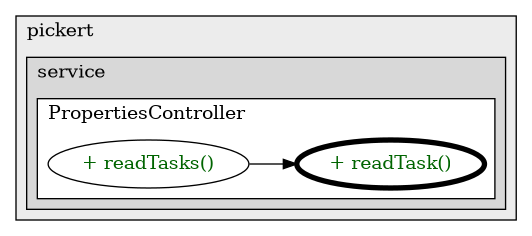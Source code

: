 @startuml

/' diagram meta data start
config=CallConfiguration;
{
  "rootMethod": "de.pickert.service.PropertiesController#readTask(String)",
  "projectClassification": {
    "searchMode": "OpenProject", // OpenProject, AllProjects
    "includedProjects": "",
    "pathEndKeywords": "*.impl",
    "isClientPath": "",
    "isClientName": "",
    "isTestPath": "",
    "isTestName": "",
    "isMappingPath": "",
    "isMappingName": "",
    "isDataAccessPath": "",
    "isDataAccessName": "",
    "isDataStructurePath": "",
    "isDataStructureName": "",
    "isInterfaceStructuresPath": "",
    "isInterfaceStructuresName": "",
    "isEntryPointPath": "",
    "isEntryPointName": ""
  },
  "graphRestriction": {
    "classPackageExcludeFilter": "",
    "classPackageIncludeFilter": "",
    "classNameExcludeFilter": "",
    "classNameIncludeFilter": "",
    "methodNameExcludeFilter": "",
    "methodNameIncludeFilter": "",
    "removeByInheritance": "", // inheritance/annotation based filtering is done in a second step
    "removeByAnnotation": "",
    "removeByClassPackage": "", // cleanup the graph after inheritance/annotation based filtering is done
    "removeByClassName": "",
    "cutMappings": false,
    "cutEnum": true,
    "cutTests": true,
    "cutClient": true,
    "cutDataAccess": true,
    "cutInterfaceStructures": true,
    "cutDataStructures": true,
    "cutGetterAndSetter": true,
    "cutConstructors": true
  },
  "graphTraversal": {
    "forwardDepth": 3,
    "backwardDepth": 3,
    "classPackageExcludeFilter": "",
    "classPackageIncludeFilter": "",
    "classNameExcludeFilter": "",
    "classNameIncludeFilter": "",
    "methodNameExcludeFilter": "",
    "methodNameIncludeFilter": "",
    "hideMappings": false,
    "hideDataStructures": false,
    "hidePrivateMethods": true,
    "hideInterfaceCalls": true, // indirection: implementation -> interface (is hidden) -> implementation
    "onlyShowApplicationEntryPoints": false // root node is included
  },
  "details": {
    "aggregation": "GroupByClass", // ByClass, GroupByClass, None
    "showMethodParametersTypes": false,
    "showMethodParametersNames": false,
    "showMethodReturnType": false,
    "showPackageLevels": 2,
    "showCallOrder": false,
    "edgeMode": "MethodsOnly", // TypesOnly, MethodsOnly, TypesAndMethods, MethodsAndDirectTypeUsage
    "showDetailedClassStructure": false
  },
  "rootClass": "de.pickert.service.PropertiesController"
}
diagram meta data end '/



digraph g {
    rankdir="LR"
    splines=polyline
    

'nodes 
subgraph cluster_578025050 { 
   	label=pickert
	labeljust=l
	fillcolor="#ececec"
	style=filled
   
   subgraph cluster_1049418349 { 
   	label=service
	labeljust=l
	fillcolor="#d8d8d8"
	style=filled
   
   subgraph cluster_1550665859 { 
   	label=PropertiesController
	labeljust=l
	fillcolor=white
	style=filled
   
   PropertiesController1656988416XXXreadTask1808118735[
	label="+ readTask()"
	style=filled
	fillcolor=white
	tooltip="PropertiesController

null"
	penwidth=4
	fontcolor=darkgreen
];

PropertiesController1656988416XXXreadTasks0[
	label="+ readTasks()"
	style=filled
	fillcolor=white
	tooltip="PropertiesController

null"
	fontcolor=darkgreen
];
} 
} 
} 

'edges    
PropertiesController1656988416XXXreadTasks0 -> PropertiesController1656988416XXXreadTask1808118735;
    
}
@enduml